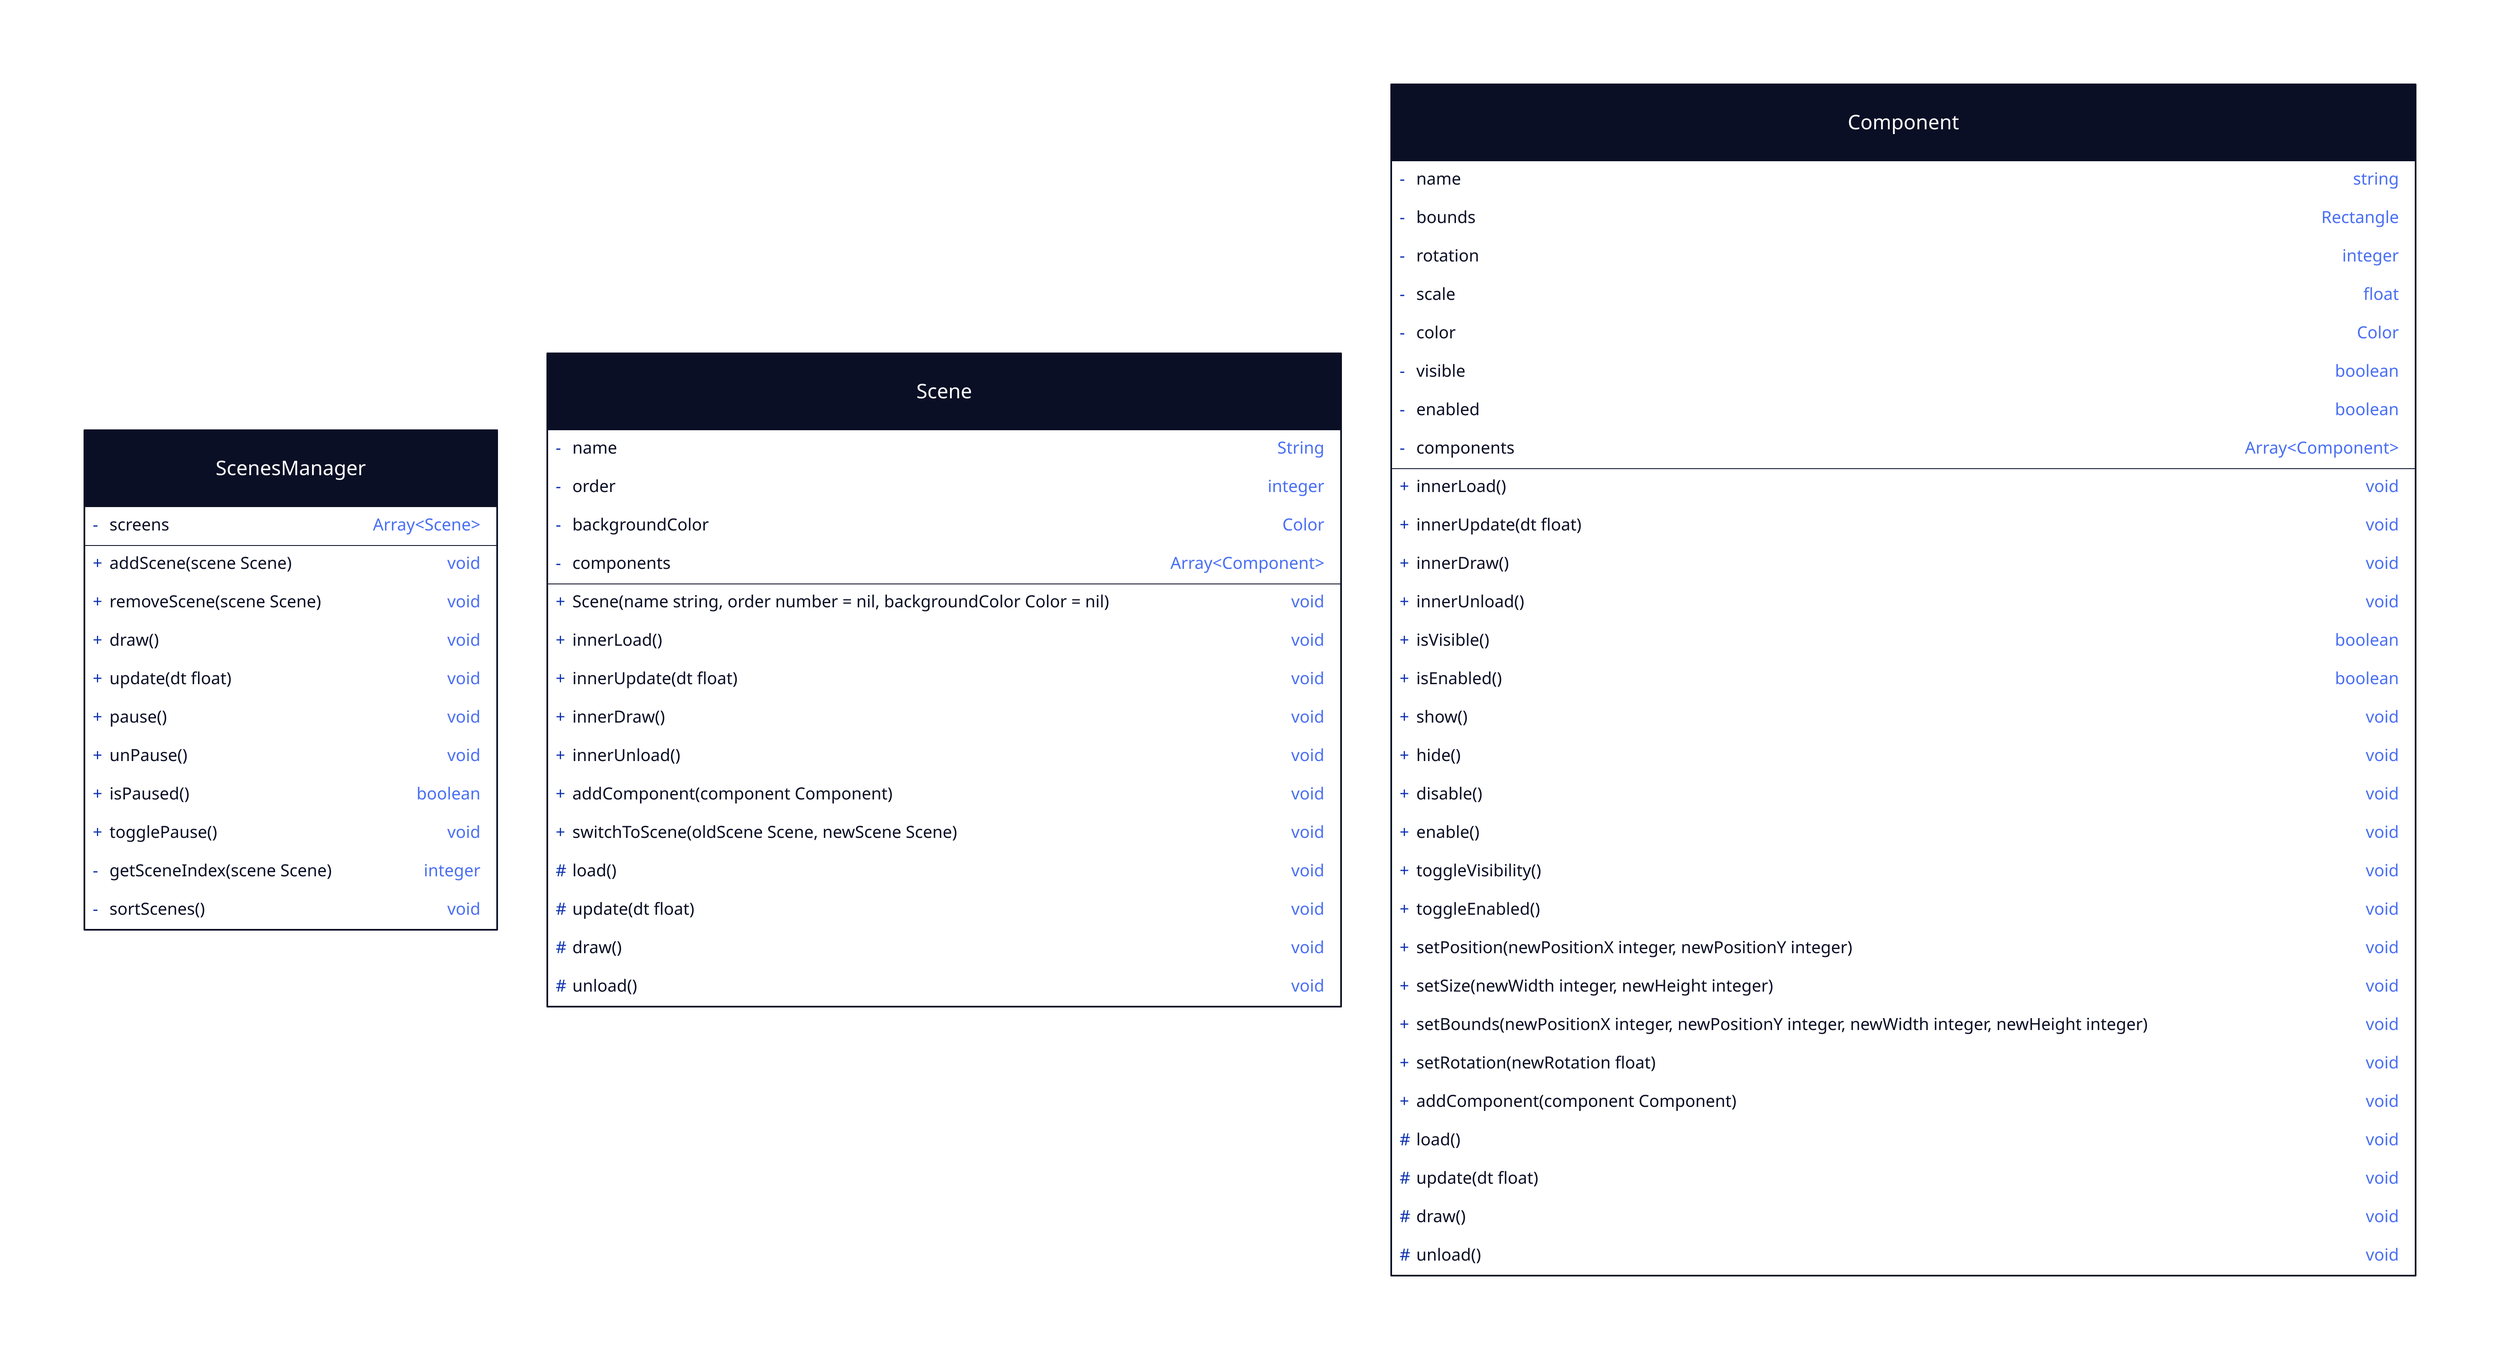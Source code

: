 ScenesManager: {
    shape: class

    -screens: Array<Scene>

    addScene(scene Scene): void
    removeScene(scene Scene): void

draw(): void
    update(dt float): void

pause(): void
unPause(): void
isPaused(): boolean
togglePause(): void

    -getSceneIndex(scene Scene):integer
    -sortScenes():void
}

Scene: {
    shape: class

    -name: String
    -order: integer
    -backgroundColor: Color
    -components: Array<Component>

Scene(name string, order number = nil, backgroundColor Color = nil): void

innerLoad():void
    innerUpdate(dt float):void
    innerDraw():void
    innerUnload():void

addComponent(component Component):void
    switchToScene(oldScene Scene, newScene Scene):void

\#load():void
    \#update(dt float):void
    \#draw():void
    \#unload():void
}

Component: {
    shape: class

    -name: string
    -bounds: Rectangle
    -rotation: integer
    -scale: float
    -color: Color
    -visible: boolean
    -enabled: boolean
    -components: Array<Component>

    innerLoad():void
    innerUpdate(dt float):void
    innerDraw():void
    innerUnload():void

isVisible():boolean
    isEnabled():boolean
    show():void
    hide():void
    disable():void
    enable():void
    toggleVisibility():void
    toggleEnabled():void

setPosition(newPositionX integer, newPositionY integer):void
    setSize(newWidth integer, newHeight integer):void
    setBounds(newPositionX integer, newPositionY integer, newWidth integer, newHeight integer):void
    setRotation(newRotation float):void

    addComponent(component Component):void

    \#load():void
    \#update(dt float):void
    \#draw():void
    \#unload():void
}